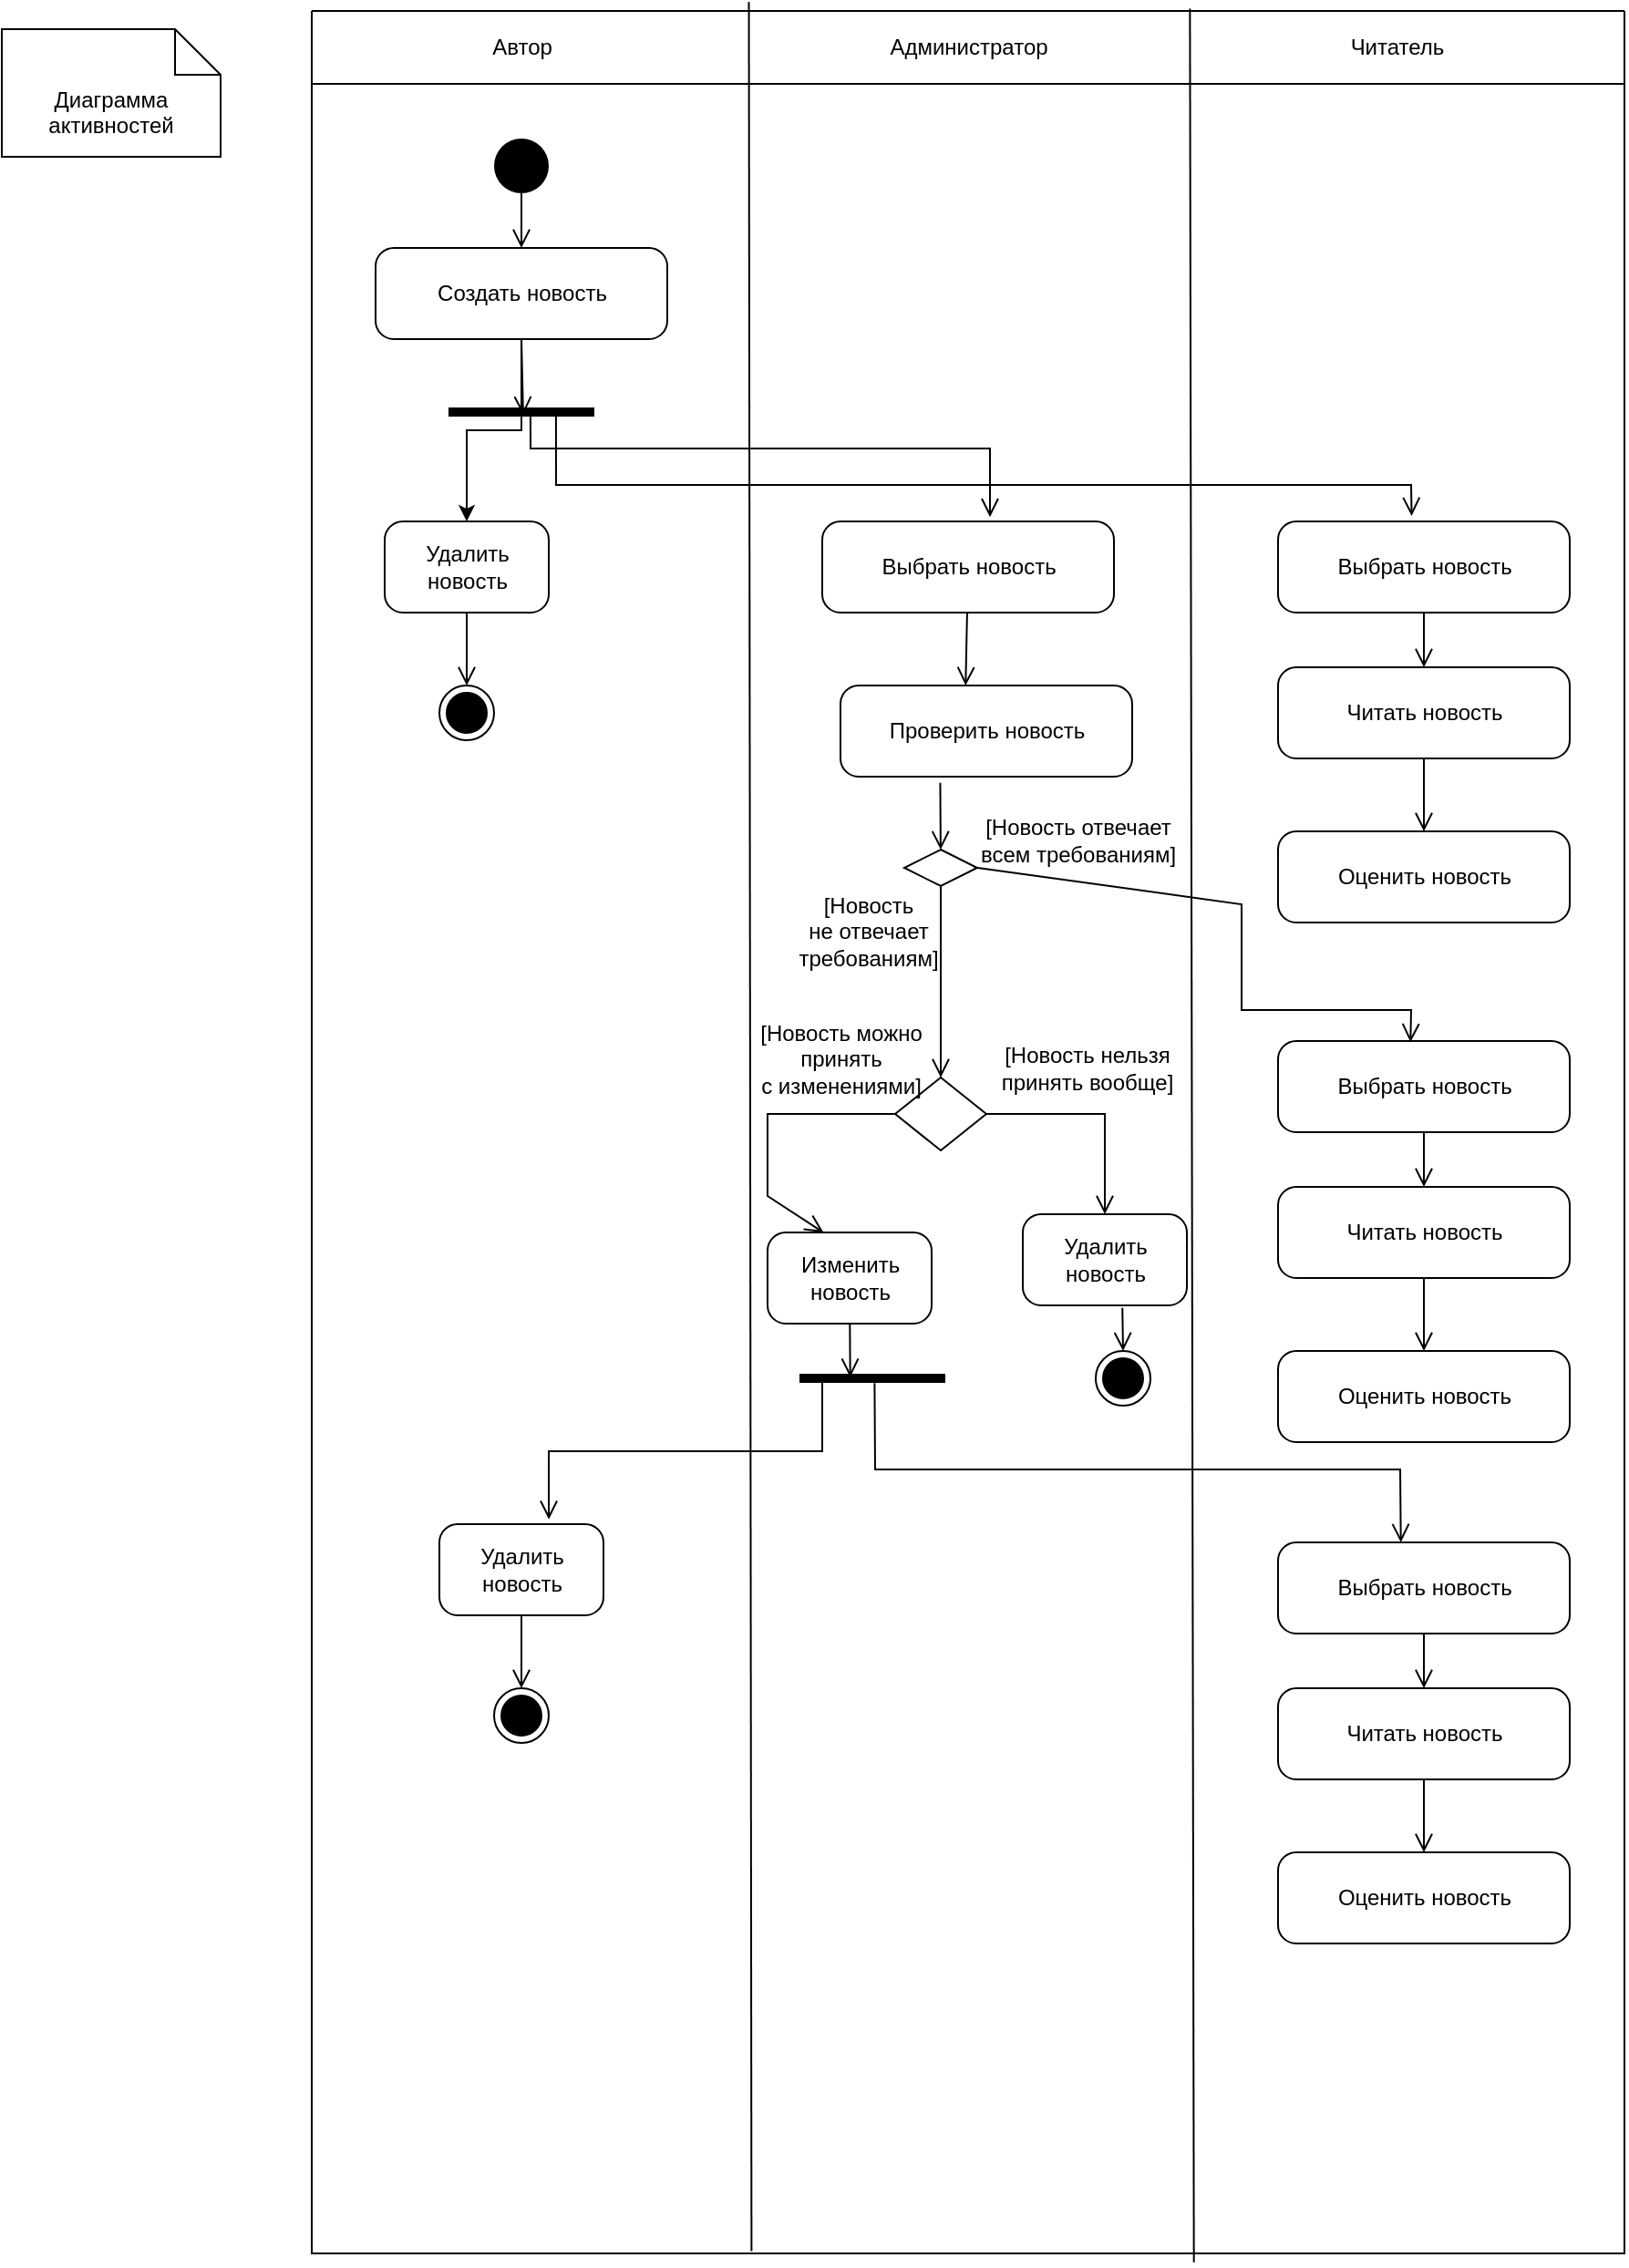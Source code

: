 <mxfile version="15.8.9" type="device"><diagram id="PC3sRhN7env1B1pwVTtG" name="Page-1"><mxGraphModel dx="782" dy="436" grid="1" gridSize="10" guides="1" tooltips="1" connect="1" arrows="1" fold="1" page="1" pageScale="1" pageWidth="1200" pageHeight="1920" math="0" shadow="0"><root><mxCell id="0"/><mxCell id="1" parent="0"/><mxCell id="yXfc1PuWNV_p-a6f_JE0-1" value="Диаграмма активностей" style="shape=note2;boundedLbl=1;whiteSpace=wrap;html=1;size=25;verticalAlign=top;align=center;" vertex="1" parent="1"><mxGeometry x="30" y="30" width="120" height="70" as="geometry"/></mxCell><mxCell id="yXfc1PuWNV_p-a6f_JE0-2" value="" style="swimlane;startSize=0;" vertex="1" parent="1"><mxGeometry x="200" y="20" width="720" height="1230" as="geometry"/></mxCell><mxCell id="yXfc1PuWNV_p-a6f_JE0-7" value="Читатель" style="text;html=1;align=center;verticalAlign=middle;resizable=0;points=[];autosize=1;strokeColor=none;fillColor=none;" vertex="1" parent="yXfc1PuWNV_p-a6f_JE0-2"><mxGeometry x="560" y="10" width="70" height="20" as="geometry"/></mxCell><mxCell id="yXfc1PuWNV_p-a6f_JE0-6" value="Администратор" style="text;html=1;align=center;verticalAlign=middle;resizable=0;points=[];autosize=1;strokeColor=none;fillColor=none;" vertex="1" parent="yXfc1PuWNV_p-a6f_JE0-2"><mxGeometry x="310" y="10" width="100" height="20" as="geometry"/></mxCell><mxCell id="yXfc1PuWNV_p-a6f_JE0-5" value="Автор" style="text;html=1;align=center;verticalAlign=middle;resizable=0;points=[];autosize=1;strokeColor=none;fillColor=none;" vertex="1" parent="yXfc1PuWNV_p-a6f_JE0-2"><mxGeometry x="90" y="10" width="50" height="20" as="geometry"/></mxCell><mxCell id="yXfc1PuWNV_p-a6f_JE0-9" value="" style="ellipse;fillColor=#000000;strokeColor=none;" vertex="1" parent="yXfc1PuWNV_p-a6f_JE0-2"><mxGeometry x="100" y="70" width="30" height="30" as="geometry"/></mxCell><mxCell id="yXfc1PuWNV_p-a6f_JE0-72" value="" style="edgeStyle=orthogonalEdgeStyle;rounded=0;orthogonalLoop=1;jettySize=auto;html=1;" edge="1" parent="yXfc1PuWNV_p-a6f_JE0-2" source="yXfc1PuWNV_p-a6f_JE0-10" target="yXfc1PuWNV_p-a6f_JE0-71"><mxGeometry relative="1" as="geometry"/></mxCell><mxCell id="yXfc1PuWNV_p-a6f_JE0-10" value="Создать новость" style="html=1;dashed=0;rounded=1;absoluteArcSize=1;arcSize=20;verticalAlign=middle;align=center;" vertex="1" parent="yXfc1PuWNV_p-a6f_JE0-2"><mxGeometry x="35" y="130" width="160" height="50" as="geometry"/></mxCell><mxCell id="yXfc1PuWNV_p-a6f_JE0-12" value="" style="endArrow=open;startArrow=none;endFill=0;startFill=0;endSize=8;html=1;verticalAlign=bottom;labelBackgroundColor=none;strokeWidth=1;rounded=0;entryX=0.5;entryY=0;entryDx=0;entryDy=0;" edge="1" parent="yXfc1PuWNV_p-a6f_JE0-2" source="yXfc1PuWNV_p-a6f_JE0-9" target="yXfc1PuWNV_p-a6f_JE0-10"><mxGeometry width="160" relative="1" as="geometry"><mxPoint x="115" y="90" as="sourcePoint"/><mxPoint x="460" y="110" as="targetPoint"/></mxGeometry></mxCell><mxCell id="yXfc1PuWNV_p-a6f_JE0-13" value="Выбрать новость" style="html=1;dashed=0;rounded=1;absoluteArcSize=1;arcSize=20;verticalAlign=middle;align=center;" vertex="1" parent="yXfc1PuWNV_p-a6f_JE0-2"><mxGeometry x="280" y="280" width="160" height="50" as="geometry"/></mxCell><mxCell id="yXfc1PuWNV_p-a6f_JE0-15" value="" style="html=1;points=[];perimeter=orthogonalPerimeter;fillColor=#000000;strokeColor=none;rotation=90;" vertex="1" parent="yXfc1PuWNV_p-a6f_JE0-2"><mxGeometry x="112.5" y="180" width="5" height="80" as="geometry"/></mxCell><mxCell id="yXfc1PuWNV_p-a6f_JE0-17" value="" style="endArrow=open;startArrow=none;endFill=0;startFill=0;endSize=8;html=1;verticalAlign=bottom;labelBackgroundColor=none;strokeWidth=1;rounded=0;exitX=0.833;exitY=0.263;exitDx=0;exitDy=0;entryX=0.458;entryY=-0.06;entryDx=0;entryDy=0;entryPerimeter=0;exitPerimeter=0;" edge="1" parent="yXfc1PuWNV_p-a6f_JE0-2" source="yXfc1PuWNV_p-a6f_JE0-15" target="yXfc1PuWNV_p-a6f_JE0-18"><mxGeometry width="160" relative="1" as="geometry"><mxPoint x="125" y="100" as="sourcePoint"/><mxPoint x="125" y="140" as="targetPoint"/><Array as="points"><mxPoint x="134" y="260"/><mxPoint x="603" y="260"/></Array></mxGeometry></mxCell><mxCell id="yXfc1PuWNV_p-a6f_JE0-18" value="Выбрать новость" style="html=1;dashed=0;rounded=1;absoluteArcSize=1;arcSize=20;verticalAlign=middle;align=center;" vertex="1" parent="yXfc1PuWNV_p-a6f_JE0-2"><mxGeometry x="530" y="280" width="160" height="50" as="geometry"/></mxCell><mxCell id="yXfc1PuWNV_p-a6f_JE0-19" value="" style="endArrow=open;startArrow=none;endFill=0;startFill=0;endSize=8;html=1;verticalAlign=bottom;labelBackgroundColor=none;strokeWidth=1;rounded=0;entryX=0.575;entryY=-0.047;entryDx=0;entryDy=0;entryPerimeter=0;exitX=1;exitY=0.438;exitDx=0;exitDy=0;exitPerimeter=0;" edge="1" parent="yXfc1PuWNV_p-a6f_JE0-2" source="yXfc1PuWNV_p-a6f_JE0-15" target="yXfc1PuWNV_p-a6f_JE0-13"><mxGeometry width="160" relative="1" as="geometry"><mxPoint x="115" y="220" as="sourcePoint"/><mxPoint x="125" y="227.5" as="targetPoint"/><Array as="points"><mxPoint x="120" y="240"/><mxPoint x="180" y="240"/><mxPoint x="372" y="240"/></Array></mxGeometry></mxCell><mxCell id="yXfc1PuWNV_p-a6f_JE0-20" value="" style="endArrow=open;startArrow=none;endFill=0;startFill=0;endSize=8;html=1;verticalAlign=bottom;labelBackgroundColor=none;strokeWidth=1;rounded=0;exitX=0.5;exitY=1;exitDx=0;exitDy=0;entryX=0.833;entryY=0.488;entryDx=0;entryDy=0;entryPerimeter=0;" edge="1" parent="yXfc1PuWNV_p-a6f_JE0-2" source="yXfc1PuWNV_p-a6f_JE0-10" target="yXfc1PuWNV_p-a6f_JE0-15"><mxGeometry width="160" relative="1" as="geometry"><mxPoint x="125" y="190" as="sourcePoint"/><mxPoint x="125" y="227.5" as="targetPoint"/></mxGeometry></mxCell><mxCell id="yXfc1PuWNV_p-a6f_JE0-23" value="Читать новость" style="html=1;dashed=0;rounded=1;absoluteArcSize=1;arcSize=20;verticalAlign=middle;align=center;" vertex="1" parent="yXfc1PuWNV_p-a6f_JE0-2"><mxGeometry x="530" y="360" width="160" height="50" as="geometry"/></mxCell><mxCell id="yXfc1PuWNV_p-a6f_JE0-25" value="" style="endArrow=open;startArrow=none;endFill=0;startFill=0;endSize=8;html=1;verticalAlign=bottom;labelBackgroundColor=none;strokeWidth=1;rounded=0;entryX=0.5;entryY=0;entryDx=0;entryDy=0;" edge="1" parent="yXfc1PuWNV_p-a6f_JE0-2" source="yXfc1PuWNV_p-a6f_JE0-18" target="yXfc1PuWNV_p-a6f_JE0-23"><mxGeometry width="160" relative="1" as="geometry"><mxPoint x="280" y="280" as="sourcePoint"/><mxPoint x="440" y="280" as="targetPoint"/></mxGeometry></mxCell><mxCell id="yXfc1PuWNV_p-a6f_JE0-26" value="Оценить новость" style="html=1;dashed=0;rounded=1;absoluteArcSize=1;arcSize=20;verticalAlign=middle;align=center;" vertex="1" parent="yXfc1PuWNV_p-a6f_JE0-2"><mxGeometry x="530" y="450" width="160" height="50" as="geometry"/></mxCell><mxCell id="yXfc1PuWNV_p-a6f_JE0-27" value="" style="endArrow=open;startArrow=none;endFill=0;startFill=0;endSize=8;html=1;verticalAlign=bottom;labelBackgroundColor=none;strokeWidth=1;rounded=0;entryX=0.5;entryY=0;entryDx=0;entryDy=0;exitX=0.5;exitY=1;exitDx=0;exitDy=0;" edge="1" parent="yXfc1PuWNV_p-a6f_JE0-2" source="yXfc1PuWNV_p-a6f_JE0-23" target="yXfc1PuWNV_p-a6f_JE0-26"><mxGeometry width="160" relative="1" as="geometry"><mxPoint x="620" y="340" as="sourcePoint"/><mxPoint x="620" y="370" as="targetPoint"/></mxGeometry></mxCell><mxCell id="yXfc1PuWNV_p-a6f_JE0-28" value="Проверить новость" style="html=1;dashed=0;rounded=1;absoluteArcSize=1;arcSize=20;verticalAlign=middle;align=center;" vertex="1" parent="yXfc1PuWNV_p-a6f_JE0-2"><mxGeometry x="290" y="370" width="160" height="50" as="geometry"/></mxCell><mxCell id="yXfc1PuWNV_p-a6f_JE0-29" value="" style="endArrow=open;startArrow=none;endFill=0;startFill=0;endSize=8;html=1;verticalAlign=bottom;labelBackgroundColor=none;strokeWidth=1;rounded=0;entryX=0.429;entryY=0;entryDx=0;entryDy=0;entryPerimeter=0;" edge="1" parent="yXfc1PuWNV_p-a6f_JE0-2" source="yXfc1PuWNV_p-a6f_JE0-13" target="yXfc1PuWNV_p-a6f_JE0-28"><mxGeometry width="160" relative="1" as="geometry"><mxPoint x="380" y="350" as="sourcePoint"/><mxPoint x="620" y="370" as="targetPoint"/></mxGeometry></mxCell><mxCell id="yXfc1PuWNV_p-a6f_JE0-31" value="" style="rhombus;" vertex="1" parent="yXfc1PuWNV_p-a6f_JE0-2"><mxGeometry x="325" y="460" width="40" height="20" as="geometry"/></mxCell><mxCell id="yXfc1PuWNV_p-a6f_JE0-32" value="" style="endArrow=open;startArrow=none;endFill=0;startFill=0;endSize=8;html=1;verticalAlign=bottom;labelBackgroundColor=none;strokeWidth=1;rounded=0;exitX=0.342;exitY=1.067;exitDx=0;exitDy=0;exitPerimeter=0;" edge="1" parent="yXfc1PuWNV_p-a6f_JE0-2" source="yXfc1PuWNV_p-a6f_JE0-28" target="yXfc1PuWNV_p-a6f_JE0-31"><mxGeometry width="160" relative="1" as="geometry"><mxPoint x="360" y="410" as="sourcePoint"/><mxPoint x="368.64" y="370" as="targetPoint"/></mxGeometry></mxCell><mxCell id="yXfc1PuWNV_p-a6f_JE0-37" value="Выбрать новость" style="html=1;dashed=0;rounded=1;absoluteArcSize=1;arcSize=20;verticalAlign=middle;align=center;" vertex="1" parent="yXfc1PuWNV_p-a6f_JE0-2"><mxGeometry x="530" y="565.01" width="160" height="50" as="geometry"/></mxCell><mxCell id="yXfc1PuWNV_p-a6f_JE0-38" value="Читать новость" style="html=1;dashed=0;rounded=1;absoluteArcSize=1;arcSize=20;verticalAlign=middle;align=center;" vertex="1" parent="yXfc1PuWNV_p-a6f_JE0-2"><mxGeometry x="530" y="645.01" width="160" height="50" as="geometry"/></mxCell><mxCell id="yXfc1PuWNV_p-a6f_JE0-39" value="" style="endArrow=open;startArrow=none;endFill=0;startFill=0;endSize=8;html=1;verticalAlign=bottom;labelBackgroundColor=none;strokeWidth=1;rounded=0;entryX=0.5;entryY=0;entryDx=0;entryDy=0;" edge="1" parent="yXfc1PuWNV_p-a6f_JE0-2" source="yXfc1PuWNV_p-a6f_JE0-37" target="yXfc1PuWNV_p-a6f_JE0-38"><mxGeometry width="160" relative="1" as="geometry"><mxPoint x="80" y="565.01" as="sourcePoint"/><mxPoint x="240" y="565.01" as="targetPoint"/></mxGeometry></mxCell><mxCell id="yXfc1PuWNV_p-a6f_JE0-40" value="Оценить новость" style="html=1;dashed=0;rounded=1;absoluteArcSize=1;arcSize=20;verticalAlign=middle;align=center;" vertex="1" parent="yXfc1PuWNV_p-a6f_JE0-2"><mxGeometry x="530" y="735.01" width="160" height="50" as="geometry"/></mxCell><mxCell id="yXfc1PuWNV_p-a6f_JE0-41" value="" style="endArrow=open;startArrow=none;endFill=0;startFill=0;endSize=8;html=1;verticalAlign=bottom;labelBackgroundColor=none;strokeWidth=1;rounded=0;entryX=0.5;entryY=0;entryDx=0;entryDy=0;exitX=0.5;exitY=1;exitDx=0;exitDy=0;" edge="1" parent="yXfc1PuWNV_p-a6f_JE0-2" source="yXfc1PuWNV_p-a6f_JE0-38" target="yXfc1PuWNV_p-a6f_JE0-40"><mxGeometry width="160" relative="1" as="geometry"><mxPoint x="420" y="625.01" as="sourcePoint"/><mxPoint x="420" y="655.01" as="targetPoint"/></mxGeometry></mxCell><mxCell id="yXfc1PuWNV_p-a6f_JE0-42" value="" style="endArrow=open;startArrow=none;endFill=0;startFill=0;endSize=8;html=1;verticalAlign=bottom;labelBackgroundColor=none;strokeWidth=1;rounded=0;entryX=0.454;entryY=0.013;entryDx=0;entryDy=0;entryPerimeter=0;exitX=0.958;exitY=0.489;exitDx=0;exitDy=0;exitPerimeter=0;" edge="1" parent="yXfc1PuWNV_p-a6f_JE0-2" source="yXfc1PuWNV_p-a6f_JE0-31" target="yXfc1PuWNV_p-a6f_JE0-37"><mxGeometry width="160" relative="1" as="geometry"><mxPoint x="470" y="490" as="sourcePoint"/><mxPoint x="609" y="575.01" as="targetPoint"/><Array as="points"><mxPoint x="510" y="490"/><mxPoint x="510" y="548"/><mxPoint x="603" y="548.01"/></Array></mxGeometry></mxCell><mxCell id="yXfc1PuWNV_p-a6f_JE0-36" value="[Новость отвечает&lt;br&gt;всем требованиям]" style="text;html=1;align=center;verticalAlign=middle;resizable=0;points=[];autosize=1;strokeColor=none;fillColor=none;" vertex="1" parent="yXfc1PuWNV_p-a6f_JE0-2"><mxGeometry x="360" y="440" width="120" height="30" as="geometry"/></mxCell><mxCell id="yXfc1PuWNV_p-a6f_JE0-44" value="" style="rhombus;" vertex="1" parent="yXfc1PuWNV_p-a6f_JE0-2"><mxGeometry x="320" y="585.01" width="50" height="40.02" as="geometry"/></mxCell><mxCell id="yXfc1PuWNV_p-a6f_JE0-45" value="" style="endArrow=open;startArrow=none;endFill=0;startFill=0;endSize=8;html=1;verticalAlign=bottom;labelBackgroundColor=none;strokeWidth=1;rounded=0;exitX=0.5;exitY=1;exitDx=0;exitDy=0;entryX=0.5;entryY=0;entryDx=0;entryDy=0;" edge="1" parent="yXfc1PuWNV_p-a6f_JE0-2" source="yXfc1PuWNV_p-a6f_JE0-31" target="yXfc1PuWNV_p-a6f_JE0-44"><mxGeometry width="160" relative="1" as="geometry"><mxPoint x="354.72" y="433.35" as="sourcePoint"/><mxPoint x="354.874" y="470.04" as="targetPoint"/></mxGeometry></mxCell><mxCell id="yXfc1PuWNV_p-a6f_JE0-55" value="Удалить&lt;br&gt;новость" style="html=1;dashed=0;rounded=1;absoluteArcSize=1;arcSize=20;verticalAlign=middle;align=center;" vertex="1" parent="yXfc1PuWNV_p-a6f_JE0-2"><mxGeometry x="390" y="660" width="90" height="50" as="geometry"/></mxCell><mxCell id="yXfc1PuWNV_p-a6f_JE0-57" value="" style="endArrow=open;startArrow=none;endFill=0;startFill=0;endSize=8;html=1;verticalAlign=bottom;labelBackgroundColor=none;strokeWidth=1;rounded=0;" edge="1" parent="yXfc1PuWNV_p-a6f_JE0-2" source="yXfc1PuWNV_p-a6f_JE0-44" target="yXfc1PuWNV_p-a6f_JE0-55"><mxGeometry width="160" relative="1" as="geometry"><mxPoint x="355" y="530" as="sourcePoint"/><mxPoint x="355" y="560" as="targetPoint"/><Array as="points"><mxPoint x="435" y="605"/></Array></mxGeometry></mxCell><mxCell id="yXfc1PuWNV_p-a6f_JE0-59" value="" style="ellipse;html=1;shape=endState;fillColor=#000000;strokeColor=#000000;" vertex="1" parent="yXfc1PuWNV_p-a6f_JE0-2"><mxGeometry x="430" y="735.01" width="30" height="30" as="geometry"/></mxCell><mxCell id="yXfc1PuWNV_p-a6f_JE0-60" value="" style="endArrow=open;startArrow=none;endFill=0;startFill=0;endSize=8;html=1;verticalAlign=bottom;labelBackgroundColor=none;strokeWidth=1;rounded=0;exitX=0.607;exitY=1.027;exitDx=0;exitDy=0;entryX=0.5;entryY=0;entryDx=0;entryDy=0;exitPerimeter=0;" edge="1" parent="yXfc1PuWNV_p-a6f_JE0-2" source="yXfc1PuWNV_p-a6f_JE0-55"><mxGeometry width="160" relative="1" as="geometry"><mxPoint x="445" y="705.01" as="sourcePoint"/><mxPoint x="445" y="735.01" as="targetPoint"/></mxGeometry></mxCell><mxCell id="yXfc1PuWNV_p-a6f_JE0-58" value="[Новость нельзя&lt;br&gt;принять вообще]" style="text;html=1;align=center;verticalAlign=middle;resizable=0;points=[];autosize=1;strokeColor=none;fillColor=none;" vertex="1" parent="yXfc1PuWNV_p-a6f_JE0-2"><mxGeometry x="370" y="565.01" width="110" height="30" as="geometry"/></mxCell><mxCell id="yXfc1PuWNV_p-a6f_JE0-61" value="Изменить&lt;br&gt;новость" style="html=1;dashed=0;rounded=1;absoluteArcSize=1;arcSize=20;verticalAlign=middle;align=center;" vertex="1" parent="yXfc1PuWNV_p-a6f_JE0-2"><mxGeometry x="250" y="670" width="90" height="50" as="geometry"/></mxCell><mxCell id="yXfc1PuWNV_p-a6f_JE0-62" value="" style="endArrow=open;startArrow=none;endFill=0;startFill=0;endSize=8;html=1;verticalAlign=bottom;labelBackgroundColor=none;strokeWidth=1;rounded=0;exitX=0;exitY=0.5;exitDx=0;exitDy=0;entryX=0.341;entryY=0;entryDx=0;entryDy=0;entryPerimeter=0;" edge="1" parent="yXfc1PuWNV_p-a6f_JE0-2" source="yXfc1PuWNV_p-a6f_JE0-44" target="yXfc1PuWNV_p-a6f_JE0-61"><mxGeometry width="160" relative="1" as="geometry"><mxPoint x="355" y="530" as="sourcePoint"/><mxPoint x="355" y="560" as="targetPoint"/><Array as="points"><mxPoint x="250" y="605"/><mxPoint x="250" y="650"/></Array></mxGeometry></mxCell><mxCell id="yXfc1PuWNV_p-a6f_JE0-64" value="Выбрать новость" style="html=1;dashed=0;rounded=1;absoluteArcSize=1;arcSize=20;verticalAlign=middle;align=center;" vertex="1" parent="yXfc1PuWNV_p-a6f_JE0-2"><mxGeometry x="530" y="840" width="160" height="50" as="geometry"/></mxCell><mxCell id="yXfc1PuWNV_p-a6f_JE0-65" value="Читать новость" style="html=1;dashed=0;rounded=1;absoluteArcSize=1;arcSize=20;verticalAlign=middle;align=center;" vertex="1" parent="yXfc1PuWNV_p-a6f_JE0-2"><mxGeometry x="530" y="920" width="160" height="50" as="geometry"/></mxCell><mxCell id="yXfc1PuWNV_p-a6f_JE0-66" value="" style="endArrow=open;startArrow=none;endFill=0;startFill=0;endSize=8;html=1;verticalAlign=bottom;labelBackgroundColor=none;strokeWidth=1;rounded=0;entryX=0.5;entryY=0;entryDx=0;entryDy=0;" edge="1" parent="yXfc1PuWNV_p-a6f_JE0-2" source="yXfc1PuWNV_p-a6f_JE0-64" target="yXfc1PuWNV_p-a6f_JE0-65"><mxGeometry width="160" relative="1" as="geometry"><mxPoint x="-120" y="830" as="sourcePoint"/><mxPoint x="40" y="830" as="targetPoint"/></mxGeometry></mxCell><mxCell id="yXfc1PuWNV_p-a6f_JE0-67" value="Оценить новость" style="html=1;dashed=0;rounded=1;absoluteArcSize=1;arcSize=20;verticalAlign=middle;align=center;" vertex="1" parent="yXfc1PuWNV_p-a6f_JE0-2"><mxGeometry x="530" y="1010" width="160" height="50" as="geometry"/></mxCell><mxCell id="yXfc1PuWNV_p-a6f_JE0-68" value="" style="endArrow=open;startArrow=none;endFill=0;startFill=0;endSize=8;html=1;verticalAlign=bottom;labelBackgroundColor=none;strokeWidth=1;rounded=0;entryX=0.5;entryY=0;entryDx=0;entryDy=0;exitX=0.5;exitY=1;exitDx=0;exitDy=0;" edge="1" parent="yXfc1PuWNV_p-a6f_JE0-2" source="yXfc1PuWNV_p-a6f_JE0-65" target="yXfc1PuWNV_p-a6f_JE0-67"><mxGeometry width="160" relative="1" as="geometry"><mxPoint x="220" y="890" as="sourcePoint"/><mxPoint x="220" y="920" as="targetPoint"/></mxGeometry></mxCell><mxCell id="yXfc1PuWNV_p-a6f_JE0-71" value="Удалить&lt;br&gt;новость" style="html=1;dashed=0;rounded=1;absoluteArcSize=1;arcSize=20;verticalAlign=middle;align=center;" vertex="1" parent="yXfc1PuWNV_p-a6f_JE0-2"><mxGeometry x="40" y="280" width="90" height="50" as="geometry"/></mxCell><mxCell id="yXfc1PuWNV_p-a6f_JE0-73" value="" style="ellipse;html=1;shape=endState;fillColor=#000000;strokeColor=#000000;" vertex="1" parent="yXfc1PuWNV_p-a6f_JE0-2"><mxGeometry x="70" y="370" width="30" height="30" as="geometry"/></mxCell><mxCell id="yXfc1PuWNV_p-a6f_JE0-75" value="" style="endArrow=open;startArrow=none;endFill=0;startFill=0;endSize=8;html=1;verticalAlign=bottom;labelBackgroundColor=none;strokeWidth=1;rounded=0;exitX=0.5;exitY=1;exitDx=0;exitDy=0;entryX=0.5;entryY=0;entryDx=0;entryDy=0;" edge="1" parent="yXfc1PuWNV_p-a6f_JE0-2" source="yXfc1PuWNV_p-a6f_JE0-71" target="yXfc1PuWNV_p-a6f_JE0-73"><mxGeometry width="160" relative="1" as="geometry"><mxPoint x="125" y="110" as="sourcePoint"/><mxPoint x="125" y="140" as="targetPoint"/></mxGeometry></mxCell><mxCell id="yXfc1PuWNV_p-a6f_JE0-76" value="" style="html=1;points=[];perimeter=orthogonalPerimeter;fillColor=#000000;strokeColor=none;rotation=90;" vertex="1" parent="yXfc1PuWNV_p-a6f_JE0-2"><mxGeometry x="305" y="710.01" width="5" height="80" as="geometry"/></mxCell><mxCell id="yXfc1PuWNV_p-a6f_JE0-78" value="" style="endArrow=open;startArrow=none;endFill=0;startFill=0;endSize=8;html=1;verticalAlign=bottom;labelBackgroundColor=none;strokeWidth=1;rounded=0;entryX=0.365;entryY=0.652;entryDx=0;entryDy=0;entryPerimeter=0;" edge="1" parent="yXfc1PuWNV_p-a6f_JE0-2" source="yXfc1PuWNV_p-a6f_JE0-61" target="yXfc1PuWNV_p-a6f_JE0-76"><mxGeometry width="160" relative="1" as="geometry"><mxPoint x="354.72" y="433.35" as="sourcePoint"/><mxPoint x="354.874" y="470.04" as="targetPoint"/></mxGeometry></mxCell><mxCell id="yXfc1PuWNV_p-a6f_JE0-79" value="" style="endArrow=open;startArrow=none;endFill=0;startFill=0;endSize=8;html=1;verticalAlign=bottom;labelBackgroundColor=none;strokeWidth=1;rounded=0;entryX=0.421;entryY=0;entryDx=0;entryDy=0;entryPerimeter=0;exitX=1.031;exitY=0.485;exitDx=0;exitDy=0;exitPerimeter=0;" edge="1" parent="yXfc1PuWNV_p-a6f_JE0-2" source="yXfc1PuWNV_p-a6f_JE0-76" target="yXfc1PuWNV_p-a6f_JE0-64"><mxGeometry width="160" relative="1" as="geometry"><mxPoint x="305.156" y="730" as="sourcePoint"/><mxPoint x="305.34" y="759.335" as="targetPoint"/><Array as="points"><mxPoint x="309" y="800"/><mxPoint x="597" y="800"/></Array></mxGeometry></mxCell><mxCell id="yXfc1PuWNV_p-a6f_JE0-81" value="Удалить&lt;br&gt;новость" style="html=1;dashed=0;rounded=1;absoluteArcSize=1;arcSize=20;verticalAlign=middle;align=center;" vertex="1" parent="yXfc1PuWNV_p-a6f_JE0-2"><mxGeometry x="70" y="830" width="90" height="50" as="geometry"/></mxCell><mxCell id="yXfc1PuWNV_p-a6f_JE0-82" value="" style="ellipse;html=1;shape=endState;fillColor=#000000;strokeColor=#000000;" vertex="1" parent="yXfc1PuWNV_p-a6f_JE0-2"><mxGeometry x="100" y="920" width="30" height="30" as="geometry"/></mxCell><mxCell id="yXfc1PuWNV_p-a6f_JE0-83" value="" style="endArrow=open;startArrow=none;endFill=0;startFill=0;endSize=8;html=1;verticalAlign=bottom;labelBackgroundColor=none;strokeWidth=1;rounded=0;exitX=0.5;exitY=1;exitDx=0;exitDy=0;entryX=0.5;entryY=0;entryDx=0;entryDy=0;" edge="1" parent="yXfc1PuWNV_p-a6f_JE0-2" source="yXfc1PuWNV_p-a6f_JE0-81" target="yXfc1PuWNV_p-a6f_JE0-82"><mxGeometry width="160" relative="1" as="geometry"><mxPoint x="-45" y="650" as="sourcePoint"/><mxPoint x="-45" y="680" as="targetPoint"/></mxGeometry></mxCell><mxCell id="yXfc1PuWNV_p-a6f_JE0-84" value="" style="endArrow=open;startArrow=none;endFill=0;startFill=0;endSize=8;html=1;verticalAlign=bottom;labelBackgroundColor=none;strokeWidth=1;rounded=0;entryX=0.667;entryY=-0.053;entryDx=0;entryDy=0;entryPerimeter=0;" edge="1" parent="yXfc1PuWNV_p-a6f_JE0-2" source="yXfc1PuWNV_p-a6f_JE0-76" target="yXfc1PuWNV_p-a6f_JE0-81"><mxGeometry width="160" relative="1" as="geometry"><mxPoint x="305.156" y="730" as="sourcePoint"/><mxPoint x="305.34" y="759.335" as="targetPoint"/><Array as="points"><mxPoint x="280" y="790"/><mxPoint x="130" y="790"/></Array></mxGeometry></mxCell><mxCell id="yXfc1PuWNV_p-a6f_JE0-63" value="[Новость можно&lt;br style=&quot;padding: 0px ; margin: 0px&quot;&gt;принять&lt;br style=&quot;padding: 0px ; margin: 0px&quot;&gt;с изменениями]" style="text;html=1;align=center;verticalAlign=middle;resizable=0;points=[];autosize=1;strokeColor=none;fillColor=none;" vertex="1" parent="yXfc1PuWNV_p-a6f_JE0-2"><mxGeometry x="240" y="550.01" width="100" height="50" as="geometry"/></mxCell><mxCell id="yXfc1PuWNV_p-a6f_JE0-46" value="[Новость&lt;br&gt;не отвечает&lt;br&gt;требованиям]" style="text;html=1;align=center;verticalAlign=middle;resizable=0;points=[];autosize=1;strokeColor=none;fillColor=none;" vertex="1" parent="yXfc1PuWNV_p-a6f_JE0-2"><mxGeometry x="260" y="480" width="90" height="50" as="geometry"/></mxCell><mxCell id="yXfc1PuWNV_p-a6f_JE0-3" value="" style="endArrow=none;html=1;rounded=0;entryX=0.333;entryY=-0.004;entryDx=0;entryDy=0;entryPerimeter=0;exitX=0.335;exitY=0.999;exitDx=0;exitDy=0;exitPerimeter=0;" edge="1" parent="1" source="yXfc1PuWNV_p-a6f_JE0-2" target="yXfc1PuWNV_p-a6f_JE0-2"><mxGeometry width="50" height="50" relative="1" as="geometry"><mxPoint x="440" y="540" as="sourcePoint"/><mxPoint x="490" y="220" as="targetPoint"/></mxGeometry></mxCell><mxCell id="yXfc1PuWNV_p-a6f_JE0-4" value="" style="endArrow=none;html=1;rounded=0;entryX=0.669;entryY=-0.001;entryDx=0;entryDy=0;entryPerimeter=0;exitX=0.672;exitY=1.004;exitDx=0;exitDy=0;exitPerimeter=0;" edge="1" parent="1" source="yXfc1PuWNV_p-a6f_JE0-2" target="yXfc1PuWNV_p-a6f_JE0-2"><mxGeometry width="50" height="50" relative="1" as="geometry"><mxPoint x="682" y="560" as="sourcePoint"/><mxPoint x="682" y="40" as="targetPoint"/></mxGeometry></mxCell><mxCell id="yXfc1PuWNV_p-a6f_JE0-8" value="" style="endArrow=none;html=1;rounded=0;" edge="1" parent="1"><mxGeometry width="50" height="50" relative="1" as="geometry"><mxPoint x="200" y="60" as="sourcePoint"/><mxPoint x="920" y="60" as="targetPoint"/><Array as="points"><mxPoint x="560" y="60"/></Array></mxGeometry></mxCell></root></mxGraphModel></diagram></mxfile>